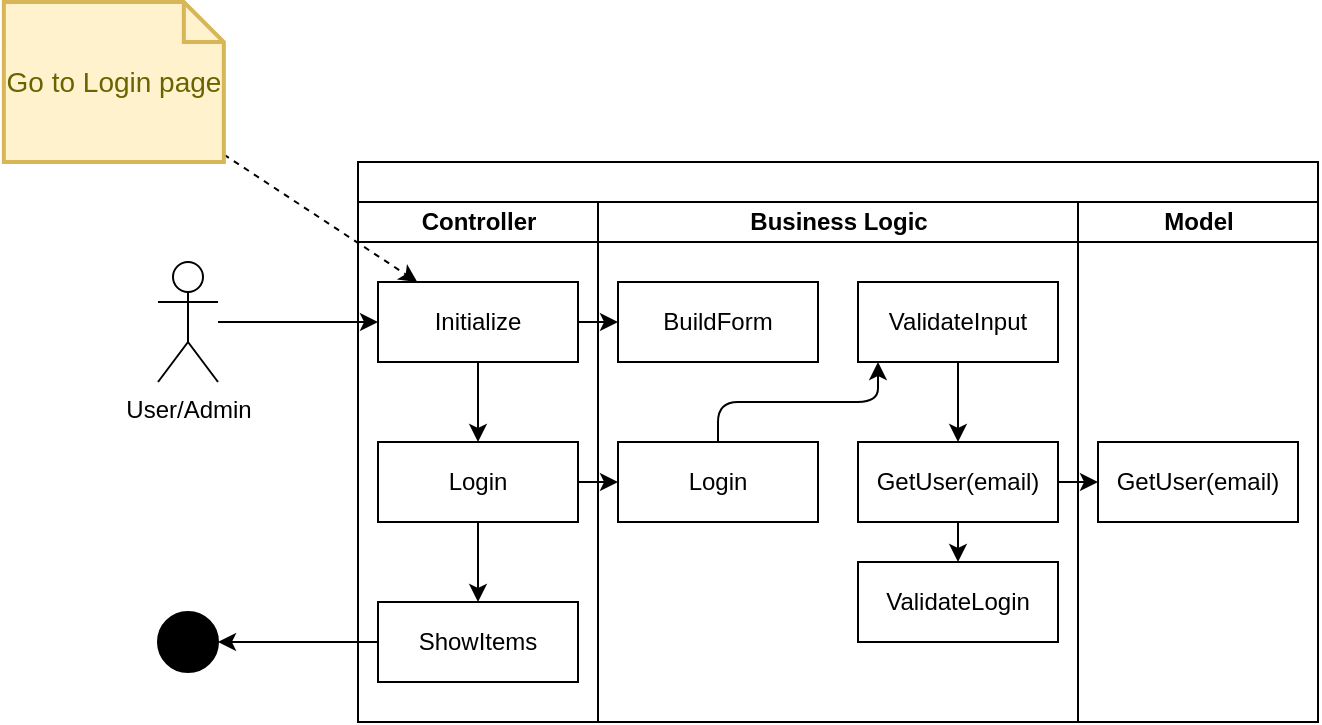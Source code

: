 <mxfile>
    <diagram id="J8B0F1robEj0f8xq7g9a" name="Page-1">
        <mxGraphModel dx="832" dy="471" grid="1" gridSize="10" guides="1" tooltips="1" connect="1" arrows="1" fold="1" page="1" pageScale="1" pageWidth="850" pageHeight="1100" math="0" shadow="0">
            <root>
                <mxCell id="0"/>
                <mxCell id="1" parent="0"/>
                <mxCell id="2" value="" style="swimlane;childLayout=stackLayout;resizeParent=1;resizeParentMax=0;startSize=20;html=1;" parent="1" vertex="1">
                    <mxGeometry x="230.0" y="100" width="480" height="280" as="geometry"/>
                </mxCell>
                <mxCell id="3" value="Controller" style="swimlane;startSize=20;html=1;" parent="2" vertex="1">
                    <mxGeometry y="20" width="120" height="260" as="geometry"/>
                </mxCell>
                <mxCell id="4" value="" style="edgeStyle=none;html=1;" parent="3" source="5" target="7" edge="1">
                    <mxGeometry relative="1" as="geometry"/>
                </mxCell>
                <mxCell id="5" value="Initialize" style="rounded=0;whiteSpace=wrap;html=1;" parent="3" vertex="1">
                    <mxGeometry x="10" y="40" width="100" height="40" as="geometry"/>
                </mxCell>
                <mxCell id="6" value="" style="edgeStyle=orthogonalEdgeStyle;html=1;fontSize=15;" parent="3" source="7" target="8" edge="1">
                    <mxGeometry relative="1" as="geometry"/>
                </mxCell>
                <mxCell id="7" value="Login" style="rounded=0;whiteSpace=wrap;html=1;" parent="3" vertex="1">
                    <mxGeometry x="10.0" y="120" width="100" height="40" as="geometry"/>
                </mxCell>
                <mxCell id="8" value="ShowItems" style="rounded=0;whiteSpace=wrap;html=1;" parent="3" vertex="1">
                    <mxGeometry x="10.0" y="200" width="100" height="40" as="geometry"/>
                </mxCell>
                <mxCell id="9" value="Business Logic" style="swimlane;startSize=20;html=1;" parent="2" vertex="1">
                    <mxGeometry x="120" y="20" width="240" height="260" as="geometry"/>
                </mxCell>
                <mxCell id="25" value="" style="edgeStyle=orthogonalEdgeStyle;html=1;" parent="9" source="10" target="24" edge="1">
                    <mxGeometry relative="1" as="geometry">
                        <Array as="points">
                            <mxPoint x="60" y="100"/>
                            <mxPoint x="140" y="100"/>
                        </Array>
                    </mxGeometry>
                </mxCell>
                <mxCell id="10" value="Login" style="rounded=0;whiteSpace=wrap;html=1;" parent="9" vertex="1">
                    <mxGeometry x="10.0" y="120" width="100" height="40" as="geometry"/>
                </mxCell>
                <mxCell id="23" value="" style="edgeStyle=orthogonalEdgeStyle;html=1;" parent="9" source="12" target="22" edge="1">
                    <mxGeometry relative="1" as="geometry"/>
                </mxCell>
                <mxCell id="12" value="GetUser(email)" style="rounded=0;whiteSpace=wrap;html=1;" parent="9" vertex="1">
                    <mxGeometry x="130.0" y="120" width="100" height="40" as="geometry"/>
                </mxCell>
                <mxCell id="22" value="ValidateLogin" style="rounded=0;whiteSpace=wrap;html=1;" parent="9" vertex="1">
                    <mxGeometry x="130.0" y="180" width="100" height="40" as="geometry"/>
                </mxCell>
                <mxCell id="27" style="edgeStyle=orthogonalEdgeStyle;html=1;" parent="9" source="24" target="12" edge="1">
                    <mxGeometry relative="1" as="geometry"/>
                </mxCell>
                <mxCell id="24" value="ValidateInput" style="rounded=0;whiteSpace=wrap;html=1;" parent="9" vertex="1">
                    <mxGeometry x="130.0" y="40" width="100" height="40" as="geometry"/>
                </mxCell>
                <mxCell id="30" value="BuildForm" style="rounded=0;whiteSpace=wrap;html=1;" vertex="1" parent="9">
                    <mxGeometry x="10.0" y="40" width="100" height="40" as="geometry"/>
                </mxCell>
                <mxCell id="20" value="" style="edgeStyle=none;html=1;" parent="2" source="12" target="19" edge="1">
                    <mxGeometry relative="1" as="geometry"/>
                </mxCell>
                <mxCell id="11" value="Model" style="swimlane;startSize=20;html=1;" parent="2" vertex="1">
                    <mxGeometry x="360" y="20" width="120" height="260" as="geometry"/>
                </mxCell>
                <mxCell id="19" value="GetUser(email)" style="rounded=0;whiteSpace=wrap;html=1;" parent="11" vertex="1">
                    <mxGeometry x="10.0" y="120" width="100" height="40" as="geometry"/>
                </mxCell>
                <mxCell id="13" value="" style="edgeStyle=none;html=1;" parent="2" source="7" target="10" edge="1">
                    <mxGeometry relative="1" as="geometry"/>
                </mxCell>
                <mxCell id="31" value="" style="edgeStyle=none;html=1;" edge="1" parent="2" source="5" target="30">
                    <mxGeometry relative="1" as="geometry"/>
                </mxCell>
                <mxCell id="15" style="edgeStyle=none;html=1;" parent="1" source="16" target="5" edge="1">
                    <mxGeometry relative="1" as="geometry"/>
                </mxCell>
                <mxCell id="16" value="User/Admin" style="shape=umlActor;verticalLabelPosition=bottom;verticalAlign=top;html=1;outlineConnect=0;" parent="1" vertex="1">
                    <mxGeometry x="130" y="150" width="30" height="60" as="geometry"/>
                </mxCell>
                <mxCell id="17" value="" style="ellipse;fillColor=strokeColor;fontSize=15;" parent="1" vertex="1">
                    <mxGeometry x="130" y="325" width="30" height="30" as="geometry"/>
                </mxCell>
                <mxCell id="18" style="edgeStyle=orthogonalEdgeStyle;html=1;fontSize=15;" parent="1" source="8" target="17" edge="1">
                    <mxGeometry relative="1" as="geometry"/>
                </mxCell>
                <mxCell id="28" style="edgeStyle=none;html=1;dashed=1;" edge="1" parent="1" source="29" target="5">
                    <mxGeometry relative="1" as="geometry">
                        <mxPoint x="237.087" y="160" as="targetPoint"/>
                    </mxGeometry>
                </mxCell>
                <mxCell id="29" value="Go to Login page" style="shape=note;strokeWidth=2;fontSize=14;size=20;whiteSpace=wrap;html=1;fillColor=#fff2cc;strokeColor=#d6b656;fontColor=#666600;" vertex="1" parent="1">
                    <mxGeometry x="52.92" y="20" width="110.0" height="80" as="geometry"/>
                </mxCell>
            </root>
        </mxGraphModel>
    </diagram>
</mxfile>